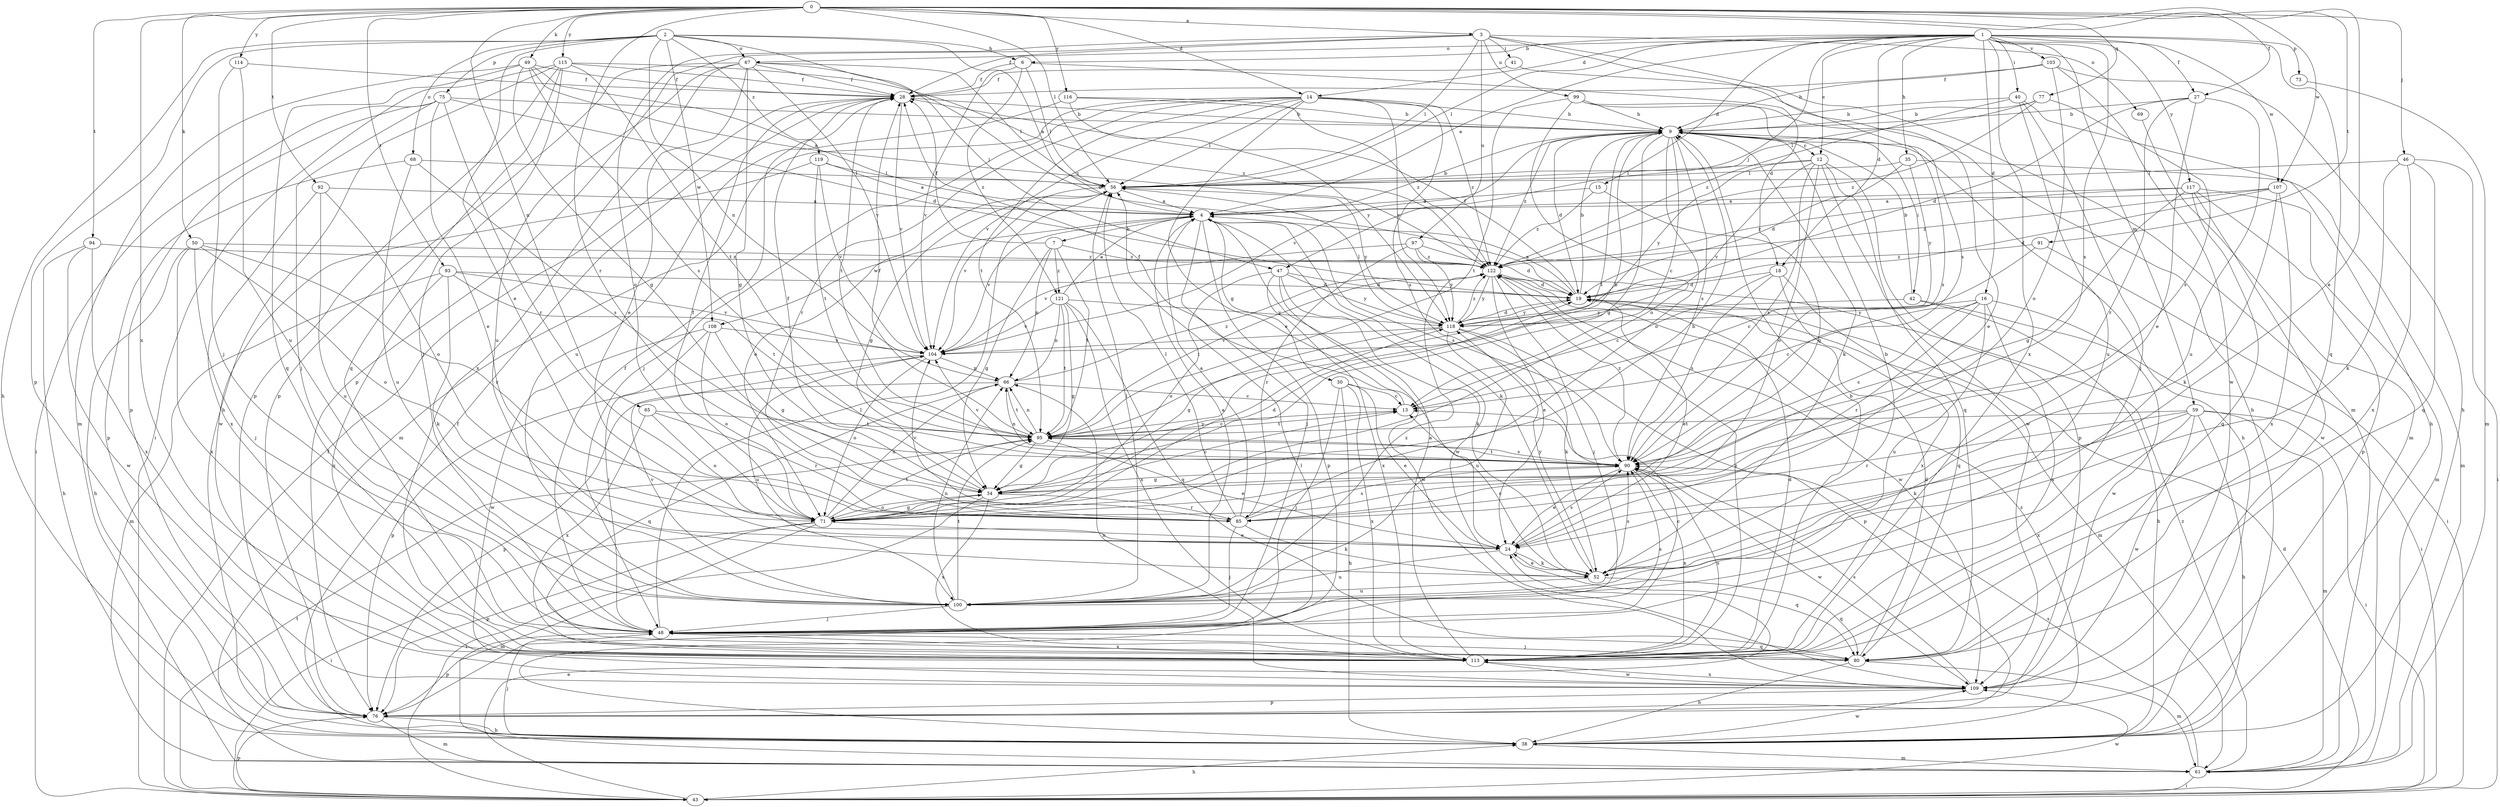 strict digraph  {
0;
1;
2;
3;
4;
6;
7;
9;
12;
13;
14;
15;
16;
18;
19;
24;
27;
28;
30;
34;
35;
38;
40;
41;
42;
43;
46;
47;
48;
49;
50;
52;
56;
59;
61;
65;
66;
67;
68;
69;
71;
73;
75;
76;
77;
80;
85;
90;
91;
92;
93;
94;
95;
97;
99;
100;
103;
104;
107;
108;
109;
113;
114;
115;
116;
117;
118;
119;
121;
122;
0 -> 3  [label=a];
0 -> 14  [label=d];
0 -> 24  [label=e];
0 -> 27  [label=f];
0 -> 46  [label=j];
0 -> 49  [label=k];
0 -> 50  [label=k];
0 -> 56  [label=l];
0 -> 65  [label=n];
0 -> 77  [label=q];
0 -> 85  [label=r];
0 -> 91  [label=t];
0 -> 92  [label=t];
0 -> 93  [label=t];
0 -> 94  [label=t];
0 -> 107  [label=w];
0 -> 113  [label=x];
0 -> 114  [label=y];
0 -> 115  [label=y];
0 -> 116  [label=y];
1 -> 4  [label=a];
1 -> 6  [label=b];
1 -> 12  [label=c];
1 -> 14  [label=d];
1 -> 15  [label=d];
1 -> 16  [label=d];
1 -> 18  [label=d];
1 -> 27  [label=f];
1 -> 35  [label=h];
1 -> 40  [label=i];
1 -> 47  [label=j];
1 -> 56  [label=l];
1 -> 59  [label=m];
1 -> 67  [label=o];
1 -> 73  [label=p];
1 -> 80  [label=q];
1 -> 90  [label=s];
1 -> 103  [label=v];
1 -> 107  [label=w];
1 -> 113  [label=x];
1 -> 117  [label=y];
2 -> 4  [label=a];
2 -> 6  [label=b];
2 -> 24  [label=e];
2 -> 38  [label=h];
2 -> 47  [label=j];
2 -> 66  [label=n];
2 -> 67  [label=o];
2 -> 68  [label=o];
2 -> 75  [label=p];
2 -> 76  [label=p];
2 -> 108  [label=w];
2 -> 119  [label=z];
3 -> 28  [label=f];
3 -> 41  [label=i];
3 -> 56  [label=l];
3 -> 61  [label=m];
3 -> 69  [label=o];
3 -> 71  [label=o];
3 -> 76  [label=p];
3 -> 90  [label=s];
3 -> 97  [label=u];
3 -> 99  [label=u];
4 -> 7  [label=b];
4 -> 9  [label=b];
4 -> 30  [label=g];
4 -> 48  [label=j];
4 -> 52  [label=k];
4 -> 76  [label=p];
4 -> 90  [label=s];
4 -> 104  [label=v];
4 -> 108  [label=w];
4 -> 109  [label=w];
6 -> 18  [label=d];
6 -> 28  [label=f];
6 -> 56  [label=l];
6 -> 104  [label=v];
6 -> 121  [label=z];
7 -> 28  [label=f];
7 -> 34  [label=g];
7 -> 66  [label=n];
7 -> 95  [label=t];
7 -> 121  [label=z];
7 -> 122  [label=z];
9 -> 12  [label=c];
9 -> 13  [label=c];
9 -> 19  [label=d];
9 -> 34  [label=g];
9 -> 38  [label=h];
9 -> 42  [label=i];
9 -> 52  [label=k];
9 -> 71  [label=o];
9 -> 90  [label=s];
9 -> 95  [label=t];
9 -> 104  [label=v];
9 -> 122  [label=z];
12 -> 56  [label=l];
12 -> 71  [label=o];
12 -> 76  [label=p];
12 -> 80  [label=q];
12 -> 90  [label=s];
12 -> 104  [label=v];
12 -> 109  [label=w];
12 -> 118  [label=y];
13 -> 28  [label=f];
13 -> 95  [label=t];
14 -> 9  [label=b];
14 -> 24  [label=e];
14 -> 48  [label=j];
14 -> 56  [label=l];
14 -> 61  [label=m];
14 -> 85  [label=r];
14 -> 90  [label=s];
14 -> 95  [label=t];
14 -> 104  [label=v];
14 -> 118  [label=y];
14 -> 122  [label=z];
15 -> 4  [label=a];
15 -> 34  [label=g];
15 -> 122  [label=z];
16 -> 13  [label=c];
16 -> 85  [label=r];
16 -> 90  [label=s];
16 -> 100  [label=u];
16 -> 109  [label=w];
16 -> 113  [label=x];
16 -> 118  [label=y];
18 -> 13  [label=c];
18 -> 19  [label=d];
18 -> 80  [label=q];
18 -> 90  [label=s];
18 -> 113  [label=x];
19 -> 4  [label=a];
19 -> 9  [label=b];
19 -> 24  [label=e];
19 -> 28  [label=f];
19 -> 61  [label=m];
19 -> 118  [label=y];
24 -> 52  [label=k];
24 -> 80  [label=q];
24 -> 90  [label=s];
24 -> 100  [label=u];
27 -> 9  [label=b];
27 -> 19  [label=d];
27 -> 24  [label=e];
27 -> 85  [label=r];
27 -> 100  [label=u];
28 -> 9  [label=b];
28 -> 95  [label=t];
28 -> 104  [label=v];
30 -> 13  [label=c];
30 -> 24  [label=e];
30 -> 38  [label=h];
30 -> 48  [label=j];
30 -> 113  [label=x];
34 -> 13  [label=c];
34 -> 28  [label=f];
34 -> 43  [label=i];
34 -> 71  [label=o];
34 -> 85  [label=r];
34 -> 113  [label=x];
35 -> 19  [label=d];
35 -> 56  [label=l];
35 -> 61  [label=m];
35 -> 118  [label=y];
38 -> 28  [label=f];
38 -> 48  [label=j];
38 -> 56  [label=l];
38 -> 61  [label=m];
38 -> 109  [label=w];
38 -> 122  [label=z];
40 -> 9  [label=b];
40 -> 38  [label=h];
40 -> 48  [label=j];
40 -> 100  [label=u];
40 -> 122  [label=z];
41 -> 28  [label=f];
41 -> 38  [label=h];
42 -> 9  [label=b];
42 -> 38  [label=h];
42 -> 43  [label=i];
42 -> 118  [label=y];
43 -> 19  [label=d];
43 -> 24  [label=e];
43 -> 28  [label=f];
43 -> 38  [label=h];
43 -> 76  [label=p];
43 -> 95  [label=t];
43 -> 109  [label=w];
46 -> 43  [label=i];
46 -> 52  [label=k];
46 -> 56  [label=l];
46 -> 80  [label=q];
46 -> 113  [label=x];
47 -> 19  [label=d];
47 -> 52  [label=k];
47 -> 71  [label=o];
47 -> 109  [label=w];
47 -> 113  [label=x];
47 -> 118  [label=y];
48 -> 13  [label=c];
48 -> 28  [label=f];
48 -> 56  [label=l];
48 -> 76  [label=p];
48 -> 80  [label=q];
48 -> 90  [label=s];
48 -> 113  [label=x];
49 -> 4  [label=a];
49 -> 28  [label=f];
49 -> 34  [label=g];
49 -> 61  [label=m];
49 -> 80  [label=q];
49 -> 90  [label=s];
49 -> 122  [label=z];
50 -> 38  [label=h];
50 -> 48  [label=j];
50 -> 71  [label=o];
50 -> 85  [label=r];
50 -> 113  [label=x];
50 -> 122  [label=z];
52 -> 9  [label=b];
52 -> 13  [label=c];
52 -> 24  [label=e];
52 -> 80  [label=q];
52 -> 90  [label=s];
52 -> 100  [label=u];
52 -> 118  [label=y];
56 -> 4  [label=a];
56 -> 34  [label=g];
56 -> 71  [label=o];
56 -> 104  [label=v];
56 -> 118  [label=y];
59 -> 38  [label=h];
59 -> 43  [label=i];
59 -> 52  [label=k];
59 -> 61  [label=m];
59 -> 85  [label=r];
59 -> 95  [label=t];
59 -> 109  [label=w];
59 -> 113  [label=x];
61 -> 43  [label=i];
61 -> 90  [label=s];
61 -> 122  [label=z];
65 -> 71  [label=o];
65 -> 85  [label=r];
65 -> 95  [label=t];
65 -> 113  [label=x];
66 -> 13  [label=c];
66 -> 76  [label=p];
66 -> 80  [label=q];
66 -> 95  [label=t];
66 -> 122  [label=z];
67 -> 19  [label=d];
67 -> 24  [label=e];
67 -> 28  [label=f];
67 -> 34  [label=g];
67 -> 56  [label=l];
67 -> 76  [label=p];
67 -> 100  [label=u];
67 -> 104  [label=v];
67 -> 113  [label=x];
68 -> 56  [label=l];
68 -> 76  [label=p];
68 -> 90  [label=s];
68 -> 100  [label=u];
69 -> 61  [label=m];
71 -> 19  [label=d];
71 -> 24  [label=e];
71 -> 28  [label=f];
71 -> 34  [label=g];
71 -> 43  [label=i];
71 -> 61  [label=m];
71 -> 66  [label=n];
71 -> 76  [label=p];
71 -> 95  [label=t];
71 -> 118  [label=y];
73 -> 61  [label=m];
75 -> 9  [label=b];
75 -> 19  [label=d];
75 -> 24  [label=e];
75 -> 43  [label=i];
75 -> 48  [label=j];
75 -> 76  [label=p];
75 -> 85  [label=r];
76 -> 38  [label=h];
76 -> 61  [label=m];
77 -> 9  [label=b];
77 -> 56  [label=l];
77 -> 90  [label=s];
77 -> 122  [label=z];
80 -> 19  [label=d];
80 -> 38  [label=h];
80 -> 48  [label=j];
80 -> 61  [label=m];
85 -> 4  [label=a];
85 -> 9  [label=b];
85 -> 48  [label=j];
85 -> 52  [label=k];
85 -> 56  [label=l];
85 -> 90  [label=s];
85 -> 104  [label=v];
90 -> 24  [label=e];
90 -> 34  [label=g];
90 -> 66  [label=n];
90 -> 95  [label=t];
90 -> 104  [label=v];
90 -> 109  [label=w];
90 -> 113  [label=x];
90 -> 122  [label=z];
91 -> 13  [label=c];
91 -> 43  [label=i];
91 -> 122  [label=z];
92 -> 4  [label=a];
92 -> 71  [label=o];
92 -> 100  [label=u];
92 -> 113  [label=x];
93 -> 19  [label=d];
93 -> 52  [label=k];
93 -> 61  [label=m];
93 -> 95  [label=t];
93 -> 104  [label=v];
93 -> 113  [label=x];
94 -> 38  [label=h];
94 -> 109  [label=w];
94 -> 113  [label=x];
94 -> 122  [label=z];
95 -> 9  [label=b];
95 -> 13  [label=c];
95 -> 24  [label=e];
95 -> 28  [label=f];
95 -> 34  [label=g];
95 -> 66  [label=n];
95 -> 90  [label=s];
97 -> 19  [label=d];
97 -> 85  [label=r];
97 -> 104  [label=v];
97 -> 118  [label=y];
97 -> 122  [label=z];
99 -> 9  [label=b];
99 -> 24  [label=e];
99 -> 71  [label=o];
99 -> 90  [label=s];
99 -> 95  [label=t];
100 -> 4  [label=a];
100 -> 48  [label=j];
100 -> 56  [label=l];
100 -> 66  [label=n];
100 -> 95  [label=t];
100 -> 104  [label=v];
100 -> 122  [label=z];
103 -> 9  [label=b];
103 -> 28  [label=f];
103 -> 38  [label=h];
103 -> 71  [label=o];
103 -> 109  [label=w];
104 -> 66  [label=n];
104 -> 71  [label=o];
104 -> 76  [label=p];
104 -> 100  [label=u];
107 -> 4  [label=a];
107 -> 19  [label=d];
107 -> 52  [label=k];
107 -> 113  [label=x];
107 -> 122  [label=z];
108 -> 34  [label=g];
108 -> 48  [label=j];
108 -> 71  [label=o];
108 -> 104  [label=v];
108 -> 109  [label=w];
109 -> 66  [label=n];
109 -> 76  [label=p];
109 -> 90  [label=s];
109 -> 113  [label=x];
113 -> 4  [label=a];
113 -> 9  [label=b];
113 -> 19  [label=d];
113 -> 90  [label=s];
113 -> 109  [label=w];
113 -> 122  [label=z];
114 -> 28  [label=f];
114 -> 48  [label=j];
114 -> 100  [label=u];
115 -> 28  [label=f];
115 -> 38  [label=h];
115 -> 43  [label=i];
115 -> 48  [label=j];
115 -> 76  [label=p];
115 -> 80  [label=q];
115 -> 95  [label=t];
115 -> 122  [label=z];
116 -> 9  [label=b];
116 -> 100  [label=u];
116 -> 118  [label=y];
116 -> 122  [label=z];
117 -> 4  [label=a];
117 -> 34  [label=g];
117 -> 61  [label=m];
117 -> 76  [label=p];
117 -> 80  [label=q];
117 -> 109  [label=w];
117 -> 122  [label=z];
118 -> 19  [label=d];
118 -> 34  [label=g];
118 -> 52  [label=k];
118 -> 56  [label=l];
118 -> 76  [label=p];
118 -> 100  [label=u];
118 -> 104  [label=v];
118 -> 122  [label=z];
119 -> 4  [label=a];
119 -> 56  [label=l];
119 -> 95  [label=t];
119 -> 104  [label=v];
119 -> 109  [label=w];
121 -> 4  [label=a];
121 -> 34  [label=g];
121 -> 66  [label=n];
121 -> 80  [label=q];
121 -> 95  [label=t];
121 -> 104  [label=v];
121 -> 113  [label=x];
121 -> 118  [label=y];
122 -> 19  [label=d];
122 -> 24  [label=e];
122 -> 48  [label=j];
122 -> 95  [label=t];
122 -> 109  [label=w];
122 -> 118  [label=y];
}
